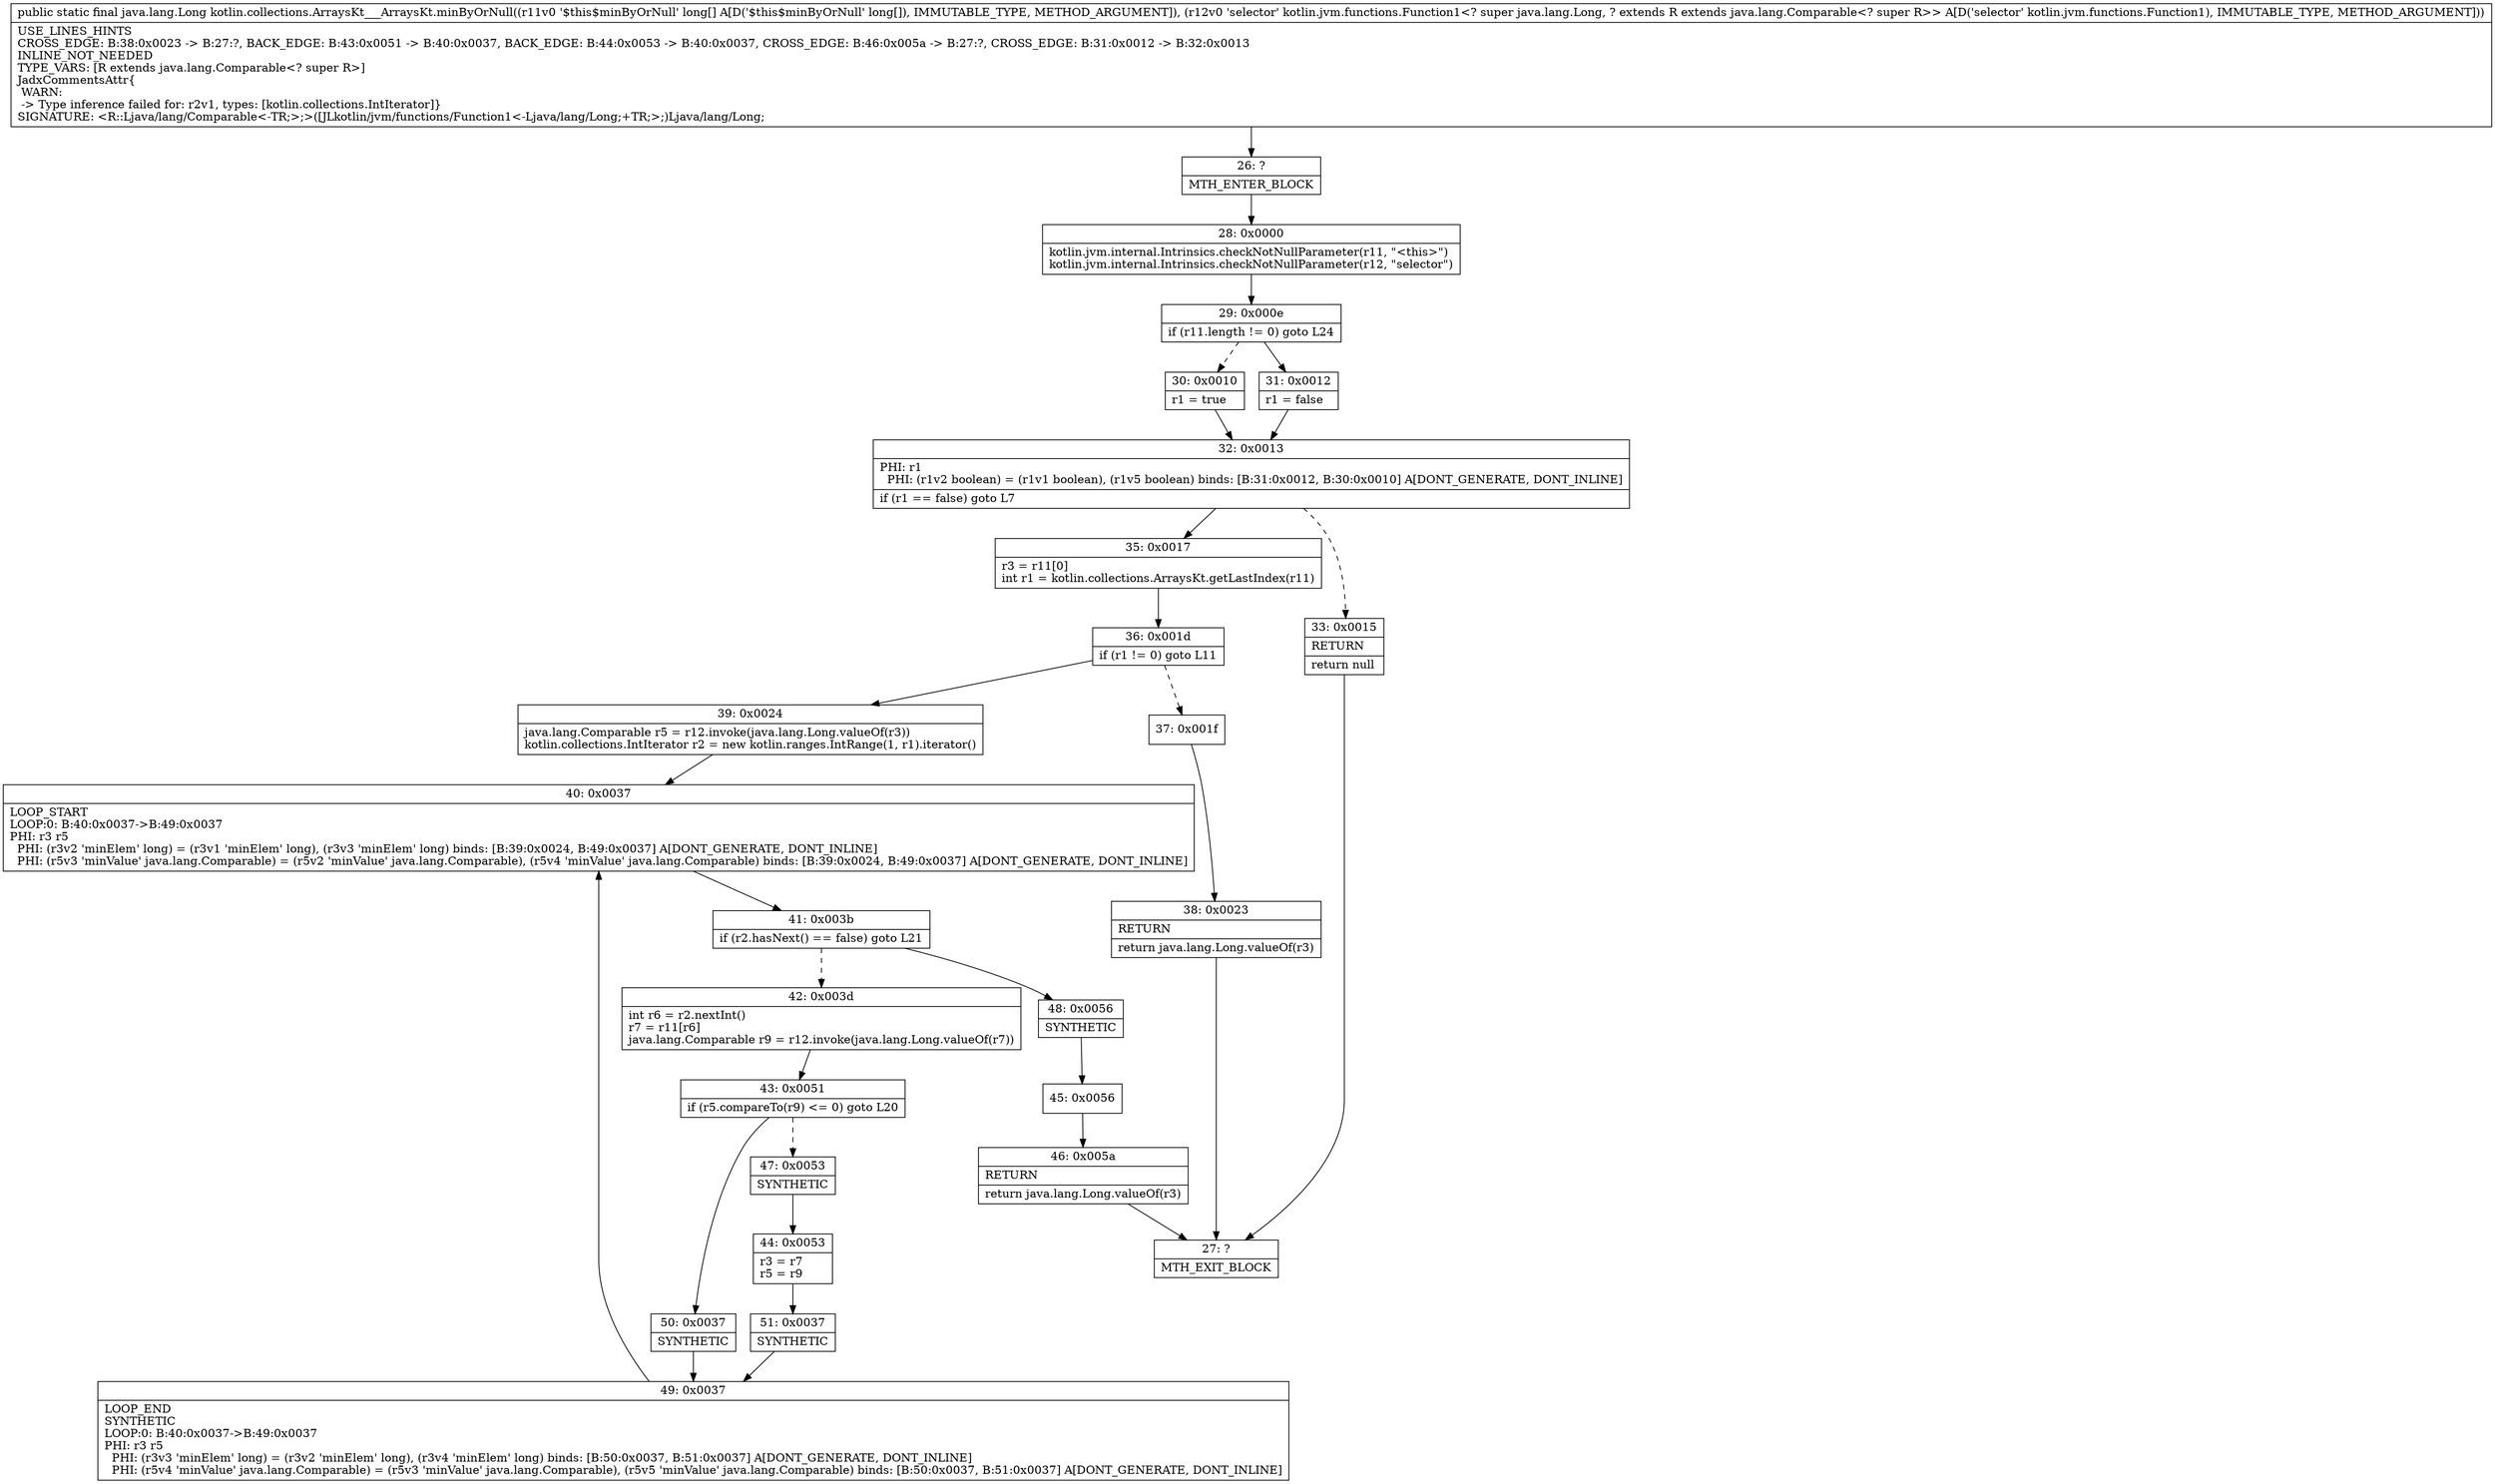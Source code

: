 digraph "CFG forkotlin.collections.ArraysKt___ArraysKt.minByOrNull([JLkotlin\/jvm\/functions\/Function1;)Ljava\/lang\/Long;" {
Node_26 [shape=record,label="{26\:\ ?|MTH_ENTER_BLOCK\l}"];
Node_28 [shape=record,label="{28\:\ 0x0000|kotlin.jvm.internal.Intrinsics.checkNotNullParameter(r11, \"\<this\>\")\lkotlin.jvm.internal.Intrinsics.checkNotNullParameter(r12, \"selector\")\l}"];
Node_29 [shape=record,label="{29\:\ 0x000e|if (r11.length != 0) goto L24\l}"];
Node_30 [shape=record,label="{30\:\ 0x0010|r1 = true\l}"];
Node_32 [shape=record,label="{32\:\ 0x0013|PHI: r1 \l  PHI: (r1v2 boolean) = (r1v1 boolean), (r1v5 boolean) binds: [B:31:0x0012, B:30:0x0010] A[DONT_GENERATE, DONT_INLINE]\l|if (r1 == false) goto L7\l}"];
Node_33 [shape=record,label="{33\:\ 0x0015|RETURN\l|return null\l}"];
Node_27 [shape=record,label="{27\:\ ?|MTH_EXIT_BLOCK\l}"];
Node_35 [shape=record,label="{35\:\ 0x0017|r3 = r11[0]\lint r1 = kotlin.collections.ArraysKt.getLastIndex(r11)\l}"];
Node_36 [shape=record,label="{36\:\ 0x001d|if (r1 != 0) goto L11\l}"];
Node_37 [shape=record,label="{37\:\ 0x001f}"];
Node_38 [shape=record,label="{38\:\ 0x0023|RETURN\l|return java.lang.Long.valueOf(r3)\l}"];
Node_39 [shape=record,label="{39\:\ 0x0024|java.lang.Comparable r5 = r12.invoke(java.lang.Long.valueOf(r3))\lkotlin.collections.IntIterator r2 = new kotlin.ranges.IntRange(1, r1).iterator()\l}"];
Node_40 [shape=record,label="{40\:\ 0x0037|LOOP_START\lLOOP:0: B:40:0x0037\-\>B:49:0x0037\lPHI: r3 r5 \l  PHI: (r3v2 'minElem' long) = (r3v1 'minElem' long), (r3v3 'minElem' long) binds: [B:39:0x0024, B:49:0x0037] A[DONT_GENERATE, DONT_INLINE]\l  PHI: (r5v3 'minValue' java.lang.Comparable) = (r5v2 'minValue' java.lang.Comparable), (r5v4 'minValue' java.lang.Comparable) binds: [B:39:0x0024, B:49:0x0037] A[DONT_GENERATE, DONT_INLINE]\l}"];
Node_41 [shape=record,label="{41\:\ 0x003b|if (r2.hasNext() == false) goto L21\l}"];
Node_42 [shape=record,label="{42\:\ 0x003d|int r6 = r2.nextInt()\lr7 = r11[r6]\ljava.lang.Comparable r9 = r12.invoke(java.lang.Long.valueOf(r7))\l}"];
Node_43 [shape=record,label="{43\:\ 0x0051|if (r5.compareTo(r9) \<= 0) goto L20\l}"];
Node_47 [shape=record,label="{47\:\ 0x0053|SYNTHETIC\l}"];
Node_44 [shape=record,label="{44\:\ 0x0053|r3 = r7\lr5 = r9\l}"];
Node_51 [shape=record,label="{51\:\ 0x0037|SYNTHETIC\l}"];
Node_49 [shape=record,label="{49\:\ 0x0037|LOOP_END\lSYNTHETIC\lLOOP:0: B:40:0x0037\-\>B:49:0x0037\lPHI: r3 r5 \l  PHI: (r3v3 'minElem' long) = (r3v2 'minElem' long), (r3v4 'minElem' long) binds: [B:50:0x0037, B:51:0x0037] A[DONT_GENERATE, DONT_INLINE]\l  PHI: (r5v4 'minValue' java.lang.Comparable) = (r5v3 'minValue' java.lang.Comparable), (r5v5 'minValue' java.lang.Comparable) binds: [B:50:0x0037, B:51:0x0037] A[DONT_GENERATE, DONT_INLINE]\l}"];
Node_50 [shape=record,label="{50\:\ 0x0037|SYNTHETIC\l}"];
Node_48 [shape=record,label="{48\:\ 0x0056|SYNTHETIC\l}"];
Node_45 [shape=record,label="{45\:\ 0x0056}"];
Node_46 [shape=record,label="{46\:\ 0x005a|RETURN\l|return java.lang.Long.valueOf(r3)\l}"];
Node_31 [shape=record,label="{31\:\ 0x0012|r1 = false\l}"];
MethodNode[shape=record,label="{public static final java.lang.Long kotlin.collections.ArraysKt___ArraysKt.minByOrNull((r11v0 '$this$minByOrNull' long[] A[D('$this$minByOrNull' long[]), IMMUTABLE_TYPE, METHOD_ARGUMENT]), (r12v0 'selector' kotlin.jvm.functions.Function1\<? super java.lang.Long, ? extends R extends java.lang.Comparable\<? super R\>\> A[D('selector' kotlin.jvm.functions.Function1), IMMUTABLE_TYPE, METHOD_ARGUMENT]))  | USE_LINES_HINTS\lCROSS_EDGE: B:38:0x0023 \-\> B:27:?, BACK_EDGE: B:43:0x0051 \-\> B:40:0x0037, BACK_EDGE: B:44:0x0053 \-\> B:40:0x0037, CROSS_EDGE: B:46:0x005a \-\> B:27:?, CROSS_EDGE: B:31:0x0012 \-\> B:32:0x0013\lINLINE_NOT_NEEDED\lTYPE_VARS: [R extends java.lang.Comparable\<? super R\>]\lJadxCommentsAttr\{\l WARN: \l \-\> Type inference failed for: r2v1, types: [kotlin.collections.IntIterator]\}\lSIGNATURE: \<R::Ljava\/lang\/Comparable\<\-TR;\>;\>([JLkotlin\/jvm\/functions\/Function1\<\-Ljava\/lang\/Long;+TR;\>;)Ljava\/lang\/Long;\l}"];
MethodNode -> Node_26;Node_26 -> Node_28;
Node_28 -> Node_29;
Node_29 -> Node_30[style=dashed];
Node_29 -> Node_31;
Node_30 -> Node_32;
Node_32 -> Node_33[style=dashed];
Node_32 -> Node_35;
Node_33 -> Node_27;
Node_35 -> Node_36;
Node_36 -> Node_37[style=dashed];
Node_36 -> Node_39;
Node_37 -> Node_38;
Node_38 -> Node_27;
Node_39 -> Node_40;
Node_40 -> Node_41;
Node_41 -> Node_42[style=dashed];
Node_41 -> Node_48;
Node_42 -> Node_43;
Node_43 -> Node_47[style=dashed];
Node_43 -> Node_50;
Node_47 -> Node_44;
Node_44 -> Node_51;
Node_51 -> Node_49;
Node_49 -> Node_40;
Node_50 -> Node_49;
Node_48 -> Node_45;
Node_45 -> Node_46;
Node_46 -> Node_27;
Node_31 -> Node_32;
}

